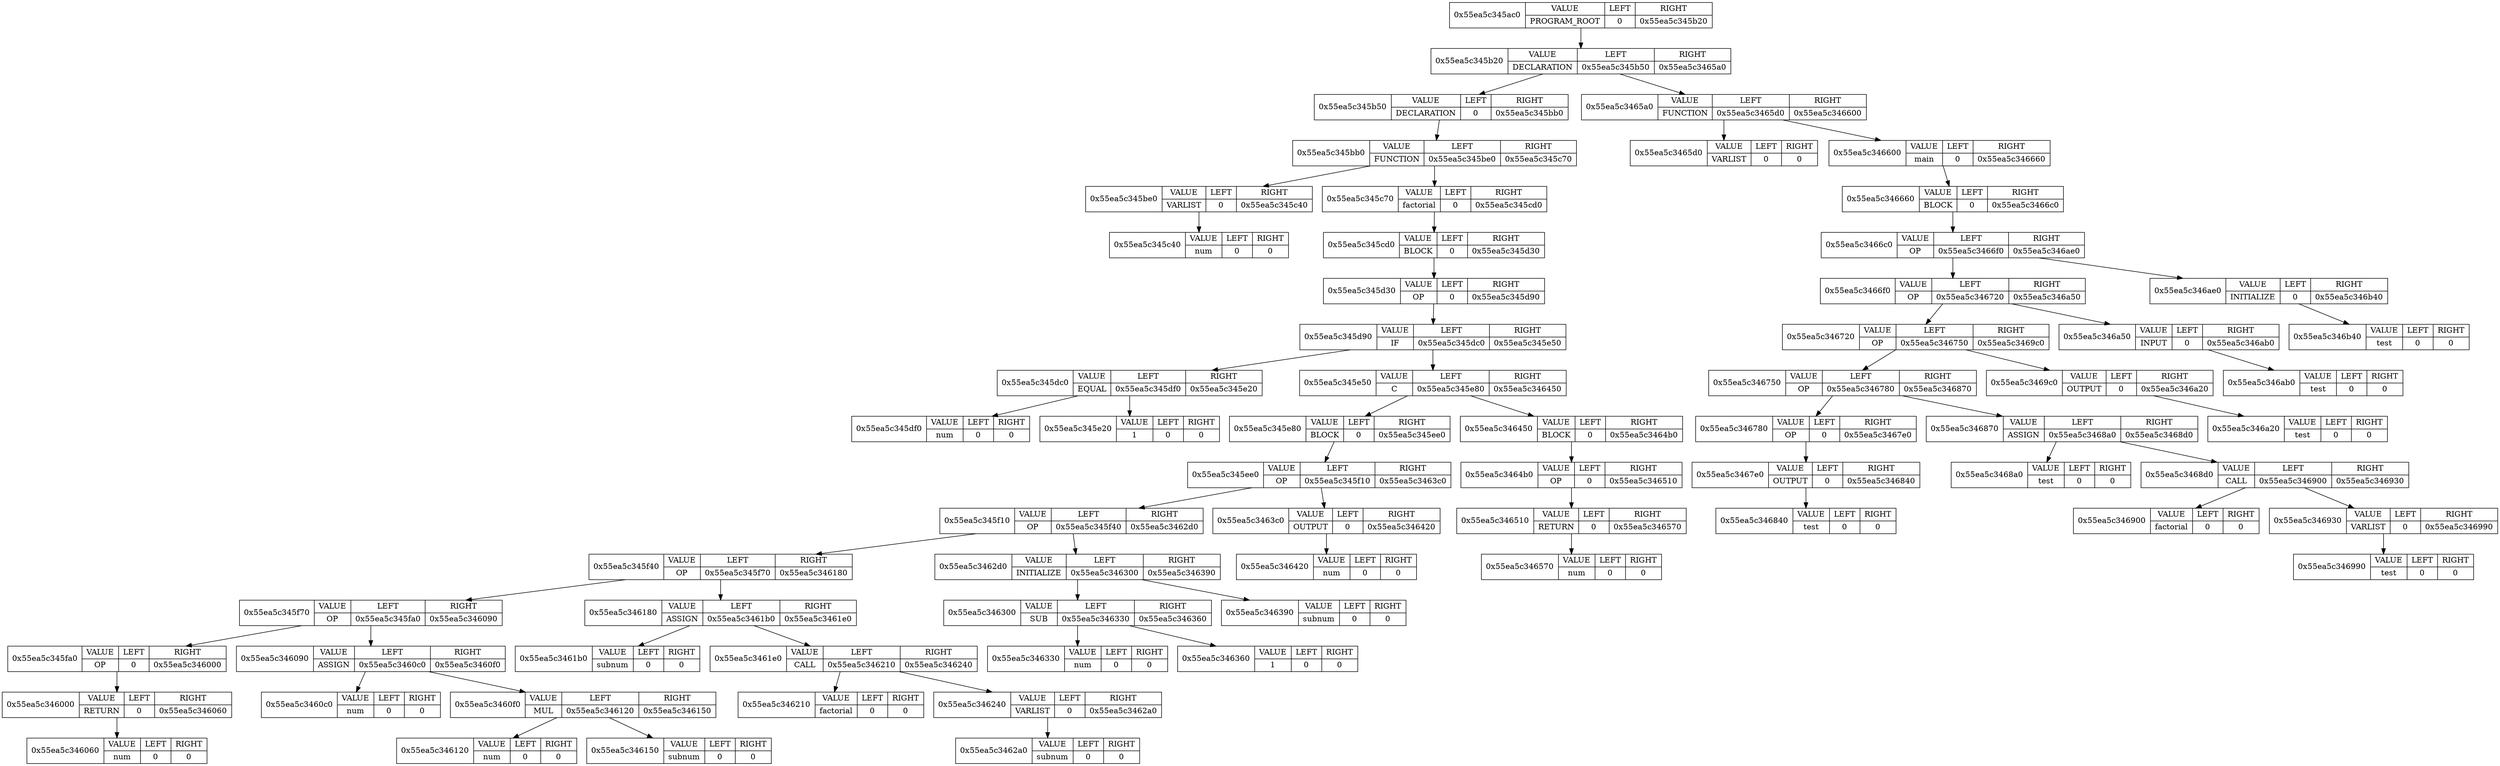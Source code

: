digraph {
node0x55ea5c345ac0[label="{0x55ea5c345ac0}|{VALUE|PROGRAM_ROOT}|{LEFT|0}|{RIGHT|0x55ea5c345b20}",shape=record];
node0x55ea5c345b20[label="{0x55ea5c345b20}|{VALUE|DECLARATION}|{LEFT|0x55ea5c345b50}|{RIGHT|0x55ea5c3465a0}",shape=record];
node0x55ea5c345b50[label="{0x55ea5c345b50}|{VALUE|DECLARATION}|{LEFT|0}|{RIGHT|0x55ea5c345bb0}",shape=record];
node0x55ea5c345bb0[label="{0x55ea5c345bb0}|{VALUE|FUNCTION}|{LEFT|0x55ea5c345be0}|{RIGHT|0x55ea5c345c70}",shape=record];
node0x55ea5c345be0[label="{0x55ea5c345be0}|{VALUE|VARLIST}|{LEFT|0}|{RIGHT|0x55ea5c345c40}",shape=record];
node0x55ea5c345c40[label="{0x55ea5c345c40}|{VALUE|num}|{LEFT|0}|{RIGHT|0}",shape=record];
node0x55ea5c345be0 -> node0x55ea5c345c40;
node0x55ea5c345bb0 -> node0x55ea5c345be0;
node0x55ea5c345c70[label="{0x55ea5c345c70}|{VALUE|factorial}|{LEFT|0}|{RIGHT|0x55ea5c345cd0}",shape=record];
node0x55ea5c345cd0[label="{0x55ea5c345cd0}|{VALUE|BLOCK}|{LEFT|0}|{RIGHT|0x55ea5c345d30}",shape=record];
node0x55ea5c345d30[label="{0x55ea5c345d30}|{VALUE|OP}|{LEFT|0}|{RIGHT|0x55ea5c345d90}",shape=record];
node0x55ea5c345d90[label="{0x55ea5c345d90}|{VALUE|IF}|{LEFT|0x55ea5c345dc0}|{RIGHT|0x55ea5c345e50}",shape=record];
node0x55ea5c345dc0[label="{0x55ea5c345dc0}|{VALUE|EQUAL}|{LEFT|0x55ea5c345df0}|{RIGHT|0x55ea5c345e20}",shape=record];
node0x55ea5c345df0[label="{0x55ea5c345df0}|{VALUE|num}|{LEFT|0}|{RIGHT|0}",shape=record];
node0x55ea5c345dc0 -> node0x55ea5c345df0;
node0x55ea5c345e20[label="{0x55ea5c345e20}|{VALUE|1}|{LEFT|0}|{RIGHT|0}",shape=record];
node0x55ea5c345dc0 -> node0x55ea5c345e20;
node0x55ea5c345d90 -> node0x55ea5c345dc0;
node0x55ea5c345e50[label="{0x55ea5c345e50}|{VALUE|C}|{LEFT|0x55ea5c345e80}|{RIGHT|0x55ea5c346450}",shape=record];
node0x55ea5c345e80[label="{0x55ea5c345e80}|{VALUE|BLOCK}|{LEFT|0}|{RIGHT|0x55ea5c345ee0}",shape=record];
node0x55ea5c345ee0[label="{0x55ea5c345ee0}|{VALUE|OP}|{LEFT|0x55ea5c345f10}|{RIGHT|0x55ea5c3463c0}",shape=record];
node0x55ea5c345f10[label="{0x55ea5c345f10}|{VALUE|OP}|{LEFT|0x55ea5c345f40}|{RIGHT|0x55ea5c3462d0}",shape=record];
node0x55ea5c345f40[label="{0x55ea5c345f40}|{VALUE|OP}|{LEFT|0x55ea5c345f70}|{RIGHT|0x55ea5c346180}",shape=record];
node0x55ea5c345f70[label="{0x55ea5c345f70}|{VALUE|OP}|{LEFT|0x55ea5c345fa0}|{RIGHT|0x55ea5c346090}",shape=record];
node0x55ea5c345fa0[label="{0x55ea5c345fa0}|{VALUE|OP}|{LEFT|0}|{RIGHT|0x55ea5c346000}",shape=record];
node0x55ea5c346000[label="{0x55ea5c346000}|{VALUE|RETURN}|{LEFT|0}|{RIGHT|0x55ea5c346060}",shape=record];
node0x55ea5c346060[label="{0x55ea5c346060}|{VALUE|num}|{LEFT|0}|{RIGHT|0}",shape=record];
node0x55ea5c346000 -> node0x55ea5c346060;
node0x55ea5c345fa0 -> node0x55ea5c346000;
node0x55ea5c345f70 -> node0x55ea5c345fa0;
node0x55ea5c346090[label="{0x55ea5c346090}|{VALUE|ASSIGN}|{LEFT|0x55ea5c3460c0}|{RIGHT|0x55ea5c3460f0}",shape=record];
node0x55ea5c3460c0[label="{0x55ea5c3460c0}|{VALUE|num}|{LEFT|0}|{RIGHT|0}",shape=record];
node0x55ea5c346090 -> node0x55ea5c3460c0;
node0x55ea5c3460f0[label="{0x55ea5c3460f0}|{VALUE|MUL}|{LEFT|0x55ea5c346120}|{RIGHT|0x55ea5c346150}",shape=record];
node0x55ea5c346120[label="{0x55ea5c346120}|{VALUE|num}|{LEFT|0}|{RIGHT|0}",shape=record];
node0x55ea5c3460f0 -> node0x55ea5c346120;
node0x55ea5c346150[label="{0x55ea5c346150}|{VALUE|subnum}|{LEFT|0}|{RIGHT|0}",shape=record];
node0x55ea5c3460f0 -> node0x55ea5c346150;
node0x55ea5c346090 -> node0x55ea5c3460f0;
node0x55ea5c345f70 -> node0x55ea5c346090;
node0x55ea5c345f40 -> node0x55ea5c345f70;
node0x55ea5c346180[label="{0x55ea5c346180}|{VALUE|ASSIGN}|{LEFT|0x55ea5c3461b0}|{RIGHT|0x55ea5c3461e0}",shape=record];
node0x55ea5c3461b0[label="{0x55ea5c3461b0}|{VALUE|subnum}|{LEFT|0}|{RIGHT|0}",shape=record];
node0x55ea5c346180 -> node0x55ea5c3461b0;
node0x55ea5c3461e0[label="{0x55ea5c3461e0}|{VALUE|CALL}|{LEFT|0x55ea5c346210}|{RIGHT|0x55ea5c346240}",shape=record];
node0x55ea5c346210[label="{0x55ea5c346210}|{VALUE|factorial}|{LEFT|0}|{RIGHT|0}",shape=record];
node0x55ea5c3461e0 -> node0x55ea5c346210;
node0x55ea5c346240[label="{0x55ea5c346240}|{VALUE|VARLIST}|{LEFT|0}|{RIGHT|0x55ea5c3462a0}",shape=record];
node0x55ea5c3462a0[label="{0x55ea5c3462a0}|{VALUE|subnum}|{LEFT|0}|{RIGHT|0}",shape=record];
node0x55ea5c346240 -> node0x55ea5c3462a0;
node0x55ea5c3461e0 -> node0x55ea5c346240;
node0x55ea5c346180 -> node0x55ea5c3461e0;
node0x55ea5c345f40 -> node0x55ea5c346180;
node0x55ea5c345f10 -> node0x55ea5c345f40;
node0x55ea5c3462d0[label="{0x55ea5c3462d0}|{VALUE|INITIALIZE}|{LEFT|0x55ea5c346300}|{RIGHT|0x55ea5c346390}",shape=record];
node0x55ea5c346300[label="{0x55ea5c346300}|{VALUE|SUB}|{LEFT|0x55ea5c346330}|{RIGHT|0x55ea5c346360}",shape=record];
node0x55ea5c346330[label="{0x55ea5c346330}|{VALUE|num}|{LEFT|0}|{RIGHT|0}",shape=record];
node0x55ea5c346300 -> node0x55ea5c346330;
node0x55ea5c346360[label="{0x55ea5c346360}|{VALUE|1}|{LEFT|0}|{RIGHT|0}",shape=record];
node0x55ea5c346300 -> node0x55ea5c346360;
node0x55ea5c3462d0 -> node0x55ea5c346300;
node0x55ea5c346390[label="{0x55ea5c346390}|{VALUE|subnum}|{LEFT|0}|{RIGHT|0}",shape=record];
node0x55ea5c3462d0 -> node0x55ea5c346390;
node0x55ea5c345f10 -> node0x55ea5c3462d0;
node0x55ea5c345ee0 -> node0x55ea5c345f10;
node0x55ea5c3463c0[label="{0x55ea5c3463c0}|{VALUE|OUTPUT}|{LEFT|0}|{RIGHT|0x55ea5c346420}",shape=record];
node0x55ea5c346420[label="{0x55ea5c346420}|{VALUE|num}|{LEFT|0}|{RIGHT|0}",shape=record];
node0x55ea5c3463c0 -> node0x55ea5c346420;
node0x55ea5c345ee0 -> node0x55ea5c3463c0;
node0x55ea5c345e80 -> node0x55ea5c345ee0;
node0x55ea5c345e50 -> node0x55ea5c345e80;
node0x55ea5c346450[label="{0x55ea5c346450}|{VALUE|BLOCK}|{LEFT|0}|{RIGHT|0x55ea5c3464b0}",shape=record];
node0x55ea5c3464b0[label="{0x55ea5c3464b0}|{VALUE|OP}|{LEFT|0}|{RIGHT|0x55ea5c346510}",shape=record];
node0x55ea5c346510[label="{0x55ea5c346510}|{VALUE|RETURN}|{LEFT|0}|{RIGHT|0x55ea5c346570}",shape=record];
node0x55ea5c346570[label="{0x55ea5c346570}|{VALUE|num}|{LEFT|0}|{RIGHT|0}",shape=record];
node0x55ea5c346510 -> node0x55ea5c346570;
node0x55ea5c3464b0 -> node0x55ea5c346510;
node0x55ea5c346450 -> node0x55ea5c3464b0;
node0x55ea5c345e50 -> node0x55ea5c346450;
node0x55ea5c345d90 -> node0x55ea5c345e50;
node0x55ea5c345d30 -> node0x55ea5c345d90;
node0x55ea5c345cd0 -> node0x55ea5c345d30;
node0x55ea5c345c70 -> node0x55ea5c345cd0;
node0x55ea5c345bb0 -> node0x55ea5c345c70;
node0x55ea5c345b50 -> node0x55ea5c345bb0;
node0x55ea5c345b20 -> node0x55ea5c345b50;
node0x55ea5c3465a0[label="{0x55ea5c3465a0}|{VALUE|FUNCTION}|{LEFT|0x55ea5c3465d0}|{RIGHT|0x55ea5c346600}",shape=record];
node0x55ea5c3465d0[label="{0x55ea5c3465d0}|{VALUE|VARLIST}|{LEFT|0}|{RIGHT|0}",shape=record];
node0x55ea5c3465a0 -> node0x55ea5c3465d0;
node0x55ea5c346600[label="{0x55ea5c346600}|{VALUE|main}|{LEFT|0}|{RIGHT|0x55ea5c346660}",shape=record];
node0x55ea5c346660[label="{0x55ea5c346660}|{VALUE|BLOCK}|{LEFT|0}|{RIGHT|0x55ea5c3466c0}",shape=record];
node0x55ea5c3466c0[label="{0x55ea5c3466c0}|{VALUE|OP}|{LEFT|0x55ea5c3466f0}|{RIGHT|0x55ea5c346ae0}",shape=record];
node0x55ea5c3466f0[label="{0x55ea5c3466f0}|{VALUE|OP}|{LEFT|0x55ea5c346720}|{RIGHT|0x55ea5c346a50}",shape=record];
node0x55ea5c346720[label="{0x55ea5c346720}|{VALUE|OP}|{LEFT|0x55ea5c346750}|{RIGHT|0x55ea5c3469c0}",shape=record];
node0x55ea5c346750[label="{0x55ea5c346750}|{VALUE|OP}|{LEFT|0x55ea5c346780}|{RIGHT|0x55ea5c346870}",shape=record];
node0x55ea5c346780[label="{0x55ea5c346780}|{VALUE|OP}|{LEFT|0}|{RIGHT|0x55ea5c3467e0}",shape=record];
node0x55ea5c3467e0[label="{0x55ea5c3467e0}|{VALUE|OUTPUT}|{LEFT|0}|{RIGHT|0x55ea5c346840}",shape=record];
node0x55ea5c346840[label="{0x55ea5c346840}|{VALUE|test}|{LEFT|0}|{RIGHT|0}",shape=record];
node0x55ea5c3467e0 -> node0x55ea5c346840;
node0x55ea5c346780 -> node0x55ea5c3467e0;
node0x55ea5c346750 -> node0x55ea5c346780;
node0x55ea5c346870[label="{0x55ea5c346870}|{VALUE|ASSIGN}|{LEFT|0x55ea5c3468a0}|{RIGHT|0x55ea5c3468d0}",shape=record];
node0x55ea5c3468a0[label="{0x55ea5c3468a0}|{VALUE|test}|{LEFT|0}|{RIGHT|0}",shape=record];
node0x55ea5c346870 -> node0x55ea5c3468a0;
node0x55ea5c3468d0[label="{0x55ea5c3468d0}|{VALUE|CALL}|{LEFT|0x55ea5c346900}|{RIGHT|0x55ea5c346930}",shape=record];
node0x55ea5c346900[label="{0x55ea5c346900}|{VALUE|factorial}|{LEFT|0}|{RIGHT|0}",shape=record];
node0x55ea5c3468d0 -> node0x55ea5c346900;
node0x55ea5c346930[label="{0x55ea5c346930}|{VALUE|VARLIST}|{LEFT|0}|{RIGHT|0x55ea5c346990}",shape=record];
node0x55ea5c346990[label="{0x55ea5c346990}|{VALUE|test}|{LEFT|0}|{RIGHT|0}",shape=record];
node0x55ea5c346930 -> node0x55ea5c346990;
node0x55ea5c3468d0 -> node0x55ea5c346930;
node0x55ea5c346870 -> node0x55ea5c3468d0;
node0x55ea5c346750 -> node0x55ea5c346870;
node0x55ea5c346720 -> node0x55ea5c346750;
node0x55ea5c3469c0[label="{0x55ea5c3469c0}|{VALUE|OUTPUT}|{LEFT|0}|{RIGHT|0x55ea5c346a20}",shape=record];
node0x55ea5c346a20[label="{0x55ea5c346a20}|{VALUE|test}|{LEFT|0}|{RIGHT|0}",shape=record];
node0x55ea5c3469c0 -> node0x55ea5c346a20;
node0x55ea5c346720 -> node0x55ea5c3469c0;
node0x55ea5c3466f0 -> node0x55ea5c346720;
node0x55ea5c346a50[label="{0x55ea5c346a50}|{VALUE|INPUT}|{LEFT|0}|{RIGHT|0x55ea5c346ab0}",shape=record];
node0x55ea5c346ab0[label="{0x55ea5c346ab0}|{VALUE|test}|{LEFT|0}|{RIGHT|0}",shape=record];
node0x55ea5c346a50 -> node0x55ea5c346ab0;
node0x55ea5c3466f0 -> node0x55ea5c346a50;
node0x55ea5c3466c0 -> node0x55ea5c3466f0;
node0x55ea5c346ae0[label="{0x55ea5c346ae0}|{VALUE|INITIALIZE}|{LEFT|0}|{RIGHT|0x55ea5c346b40}",shape=record];
node0x55ea5c346b40[label="{0x55ea5c346b40}|{VALUE|test}|{LEFT|0}|{RIGHT|0}",shape=record];
node0x55ea5c346ae0 -> node0x55ea5c346b40;
node0x55ea5c3466c0 -> node0x55ea5c346ae0;
node0x55ea5c346660 -> node0x55ea5c3466c0;
node0x55ea5c346600 -> node0x55ea5c346660;
node0x55ea5c3465a0 -> node0x55ea5c346600;
node0x55ea5c345b20 -> node0x55ea5c3465a0;
node0x55ea5c345ac0 -> node0x55ea5c345b20;
}